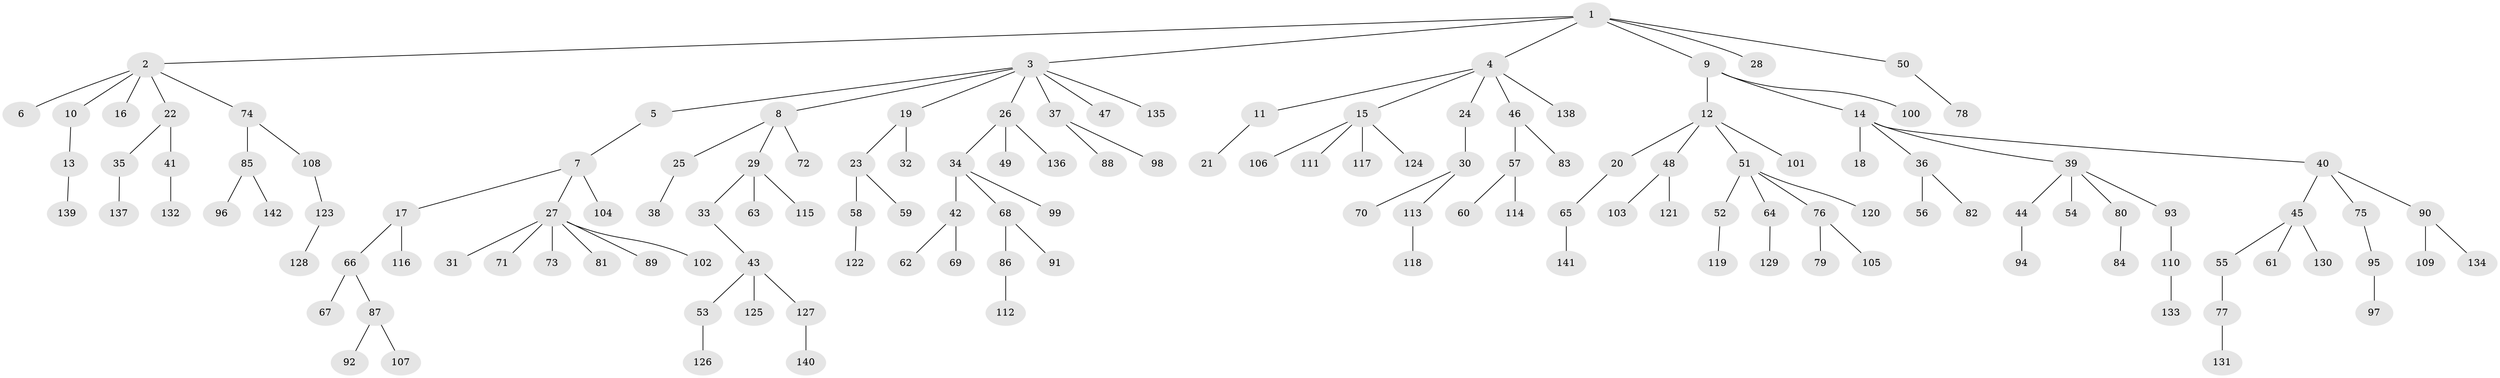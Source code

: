 // coarse degree distribution, {5: 0.061224489795918366, 7: 0.030612244897959183, 2: 0.25510204081632654, 1: 0.5408163265306123, 3: 0.061224489795918366, 4: 0.04081632653061224, 6: 0.01020408163265306}
// Generated by graph-tools (version 1.1) at 2025/52/02/27/25 19:52:10]
// undirected, 142 vertices, 141 edges
graph export_dot {
graph [start="1"]
  node [color=gray90,style=filled];
  1;
  2;
  3;
  4;
  5;
  6;
  7;
  8;
  9;
  10;
  11;
  12;
  13;
  14;
  15;
  16;
  17;
  18;
  19;
  20;
  21;
  22;
  23;
  24;
  25;
  26;
  27;
  28;
  29;
  30;
  31;
  32;
  33;
  34;
  35;
  36;
  37;
  38;
  39;
  40;
  41;
  42;
  43;
  44;
  45;
  46;
  47;
  48;
  49;
  50;
  51;
  52;
  53;
  54;
  55;
  56;
  57;
  58;
  59;
  60;
  61;
  62;
  63;
  64;
  65;
  66;
  67;
  68;
  69;
  70;
  71;
  72;
  73;
  74;
  75;
  76;
  77;
  78;
  79;
  80;
  81;
  82;
  83;
  84;
  85;
  86;
  87;
  88;
  89;
  90;
  91;
  92;
  93;
  94;
  95;
  96;
  97;
  98;
  99;
  100;
  101;
  102;
  103;
  104;
  105;
  106;
  107;
  108;
  109;
  110;
  111;
  112;
  113;
  114;
  115;
  116;
  117;
  118;
  119;
  120;
  121;
  122;
  123;
  124;
  125;
  126;
  127;
  128;
  129;
  130;
  131;
  132;
  133;
  134;
  135;
  136;
  137;
  138;
  139;
  140;
  141;
  142;
  1 -- 2;
  1 -- 3;
  1 -- 4;
  1 -- 9;
  1 -- 28;
  1 -- 50;
  2 -- 6;
  2 -- 10;
  2 -- 16;
  2 -- 22;
  2 -- 74;
  3 -- 5;
  3 -- 8;
  3 -- 19;
  3 -- 26;
  3 -- 37;
  3 -- 47;
  3 -- 135;
  4 -- 11;
  4 -- 15;
  4 -- 24;
  4 -- 46;
  4 -- 138;
  5 -- 7;
  7 -- 17;
  7 -- 27;
  7 -- 104;
  8 -- 25;
  8 -- 29;
  8 -- 72;
  9 -- 12;
  9 -- 14;
  9 -- 100;
  10 -- 13;
  11 -- 21;
  12 -- 20;
  12 -- 48;
  12 -- 51;
  12 -- 101;
  13 -- 139;
  14 -- 18;
  14 -- 36;
  14 -- 39;
  14 -- 40;
  15 -- 106;
  15 -- 111;
  15 -- 117;
  15 -- 124;
  17 -- 66;
  17 -- 116;
  19 -- 23;
  19 -- 32;
  20 -- 65;
  22 -- 35;
  22 -- 41;
  23 -- 58;
  23 -- 59;
  24 -- 30;
  25 -- 38;
  26 -- 34;
  26 -- 49;
  26 -- 136;
  27 -- 31;
  27 -- 71;
  27 -- 73;
  27 -- 81;
  27 -- 89;
  27 -- 102;
  29 -- 33;
  29 -- 63;
  29 -- 115;
  30 -- 70;
  30 -- 113;
  33 -- 43;
  34 -- 42;
  34 -- 68;
  34 -- 99;
  35 -- 137;
  36 -- 56;
  36 -- 82;
  37 -- 88;
  37 -- 98;
  39 -- 44;
  39 -- 54;
  39 -- 80;
  39 -- 93;
  40 -- 45;
  40 -- 75;
  40 -- 90;
  41 -- 132;
  42 -- 62;
  42 -- 69;
  43 -- 53;
  43 -- 125;
  43 -- 127;
  44 -- 94;
  45 -- 55;
  45 -- 61;
  45 -- 130;
  46 -- 57;
  46 -- 83;
  48 -- 103;
  48 -- 121;
  50 -- 78;
  51 -- 52;
  51 -- 64;
  51 -- 76;
  51 -- 120;
  52 -- 119;
  53 -- 126;
  55 -- 77;
  57 -- 60;
  57 -- 114;
  58 -- 122;
  64 -- 129;
  65 -- 141;
  66 -- 67;
  66 -- 87;
  68 -- 86;
  68 -- 91;
  74 -- 85;
  74 -- 108;
  75 -- 95;
  76 -- 79;
  76 -- 105;
  77 -- 131;
  80 -- 84;
  85 -- 96;
  85 -- 142;
  86 -- 112;
  87 -- 92;
  87 -- 107;
  90 -- 109;
  90 -- 134;
  93 -- 110;
  95 -- 97;
  108 -- 123;
  110 -- 133;
  113 -- 118;
  123 -- 128;
  127 -- 140;
}
